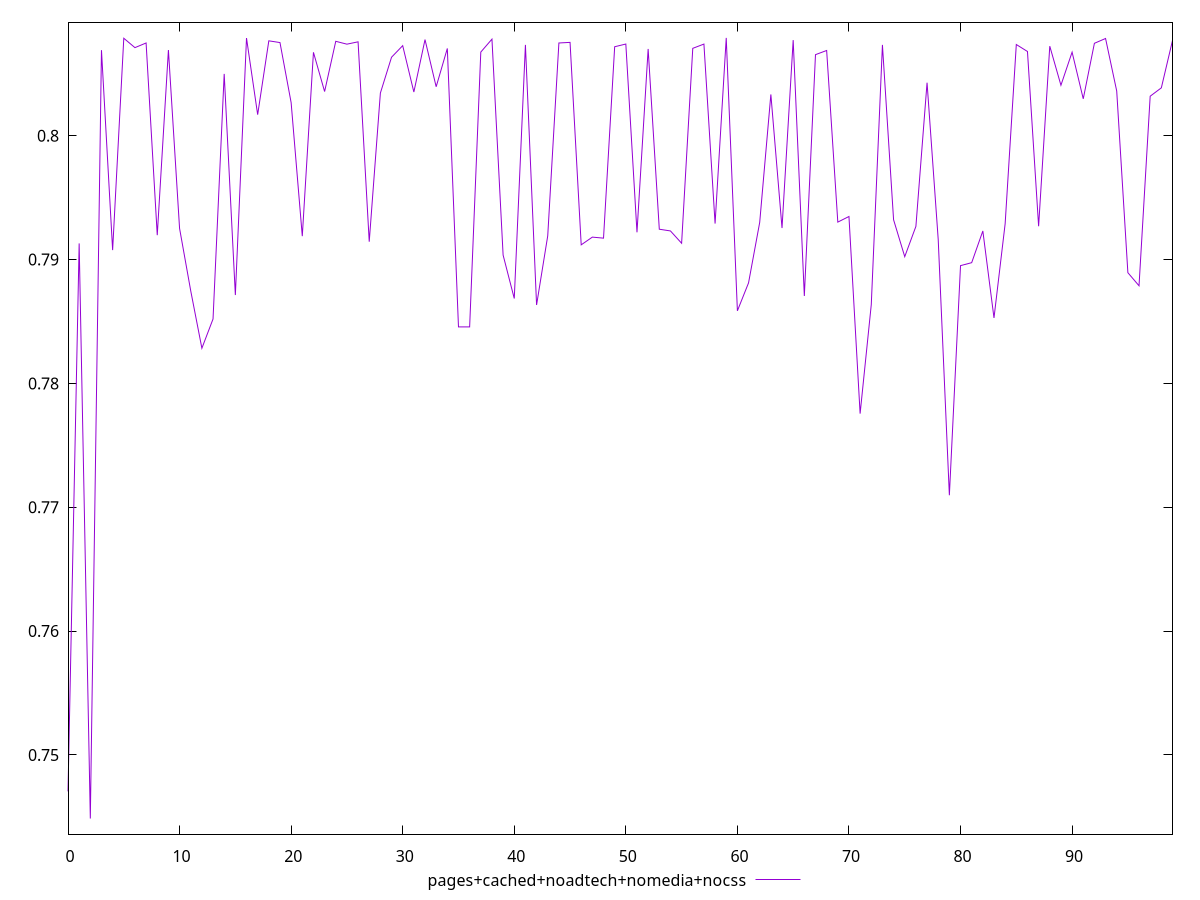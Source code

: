 reset

$pagesCachedNoadtechNomediaNocss <<EOF
0 0.7470570504417968
1 0.7913041619848784
2 0.7448648046599253
3 0.806906965512283
4 0.7907637458999405
5 0.8078701196208884
6 0.8071120636594223
7 0.8074885428462708
8 0.7919705842466074
9 0.8069213321277665
10 0.7925164275792045
11 0.7874760506139181
12 0.7828387638153147
13 0.7852020045484441
14 0.8049926877983015
15 0.7871353958925301
16 0.8078867439909067
17 0.8017015103691911
18 0.8076615306747449
19 0.8075216546148694
20 0.8026723015041461
21 0.7918910295742678
22 0.8067345349528765
23 0.8035666651146041
24 0.8076228636902475
25 0.8073924849858326
26 0.8075816099774237
27 0.7914417199645923
28 0.8034446585415965
29 0.806338397869126
30 0.807272026557455
31 0.8035256739212906
32 0.8077609145058942
33 0.8039526841837802
34 0.8070469946000164
35 0.7845592807909334
36 0.7845626011222895
37 0.8067529141726552
38 0.807798031104178
39 0.790362574326991
40 0.7868548274404306
41 0.8073329934307352
42 0.7863327571372212
43 0.7919167282403258
44 0.807487915997178
45 0.8075368998728346
46 0.7911887557621468
47 0.7918121783252127
48 0.791728520544658
49 0.8071841540407375
50 0.8074023082607491
51 0.7922023962144762
52 0.8070030416385854
53 0.7924494475949002
54 0.7923106950253701
55 0.7913171878161989
56 0.8070551275943016
57 0.8074003753786567
58 0.7929039518745228
59 0.8078976730143735
60 0.7858595594660132
61 0.7881175423754556
62 0.7930021626606176
63 0.8033349151099733
64 0.7925469713988612
65 0.8077195803272401
66 0.7870580265823195
67 0.806545063079324
68 0.8068817356366439
69 0.7930242160133568
70 0.7934772479172139
71 0.7775597934740448
72 0.7863563925105183
73 0.8073317385783274
74 0.7932129621174915
75 0.7902332224015971
76 0.7926784337771511
77 0.8042819466817361
78 0.7916199603821105
79 0.7709671344666734
80 0.7895093097398335
81 0.7897485916964433
82 0.7923085362512461
83 0.7852878210075108
84 0.792891553008022
85 0.8073647544094031
86 0.8068009911137061
87 0.7926894498825442
88 0.8072313499052494
89 0.8040748766120837
90 0.806748024597639
91 0.8029790852593328
92 0.8074627336182154
93 0.8078505454436176
94 0.8036089417730804
95 0.7889389733166151
96 0.7878827557800464
97 0.803189771365778
98 0.8038653562198137
99 0.8076892921077516
EOF

set key outside below
set xrange [0:99]
set yrange [0.7436041472928364:0.8091583303814625]
set trange [0.7436041472928364:0.8091583303814625]
set terminal svg size 640, 500 enhanced background rgb 'white'
set output "report_00019_2021-02-10T18-14-37.922Z//meta/pScore/comparison/line/4_vs_5.svg"

plot $pagesCachedNoadtechNomediaNocss title "pages+cached+noadtech+nomedia+nocss" with line

reset
